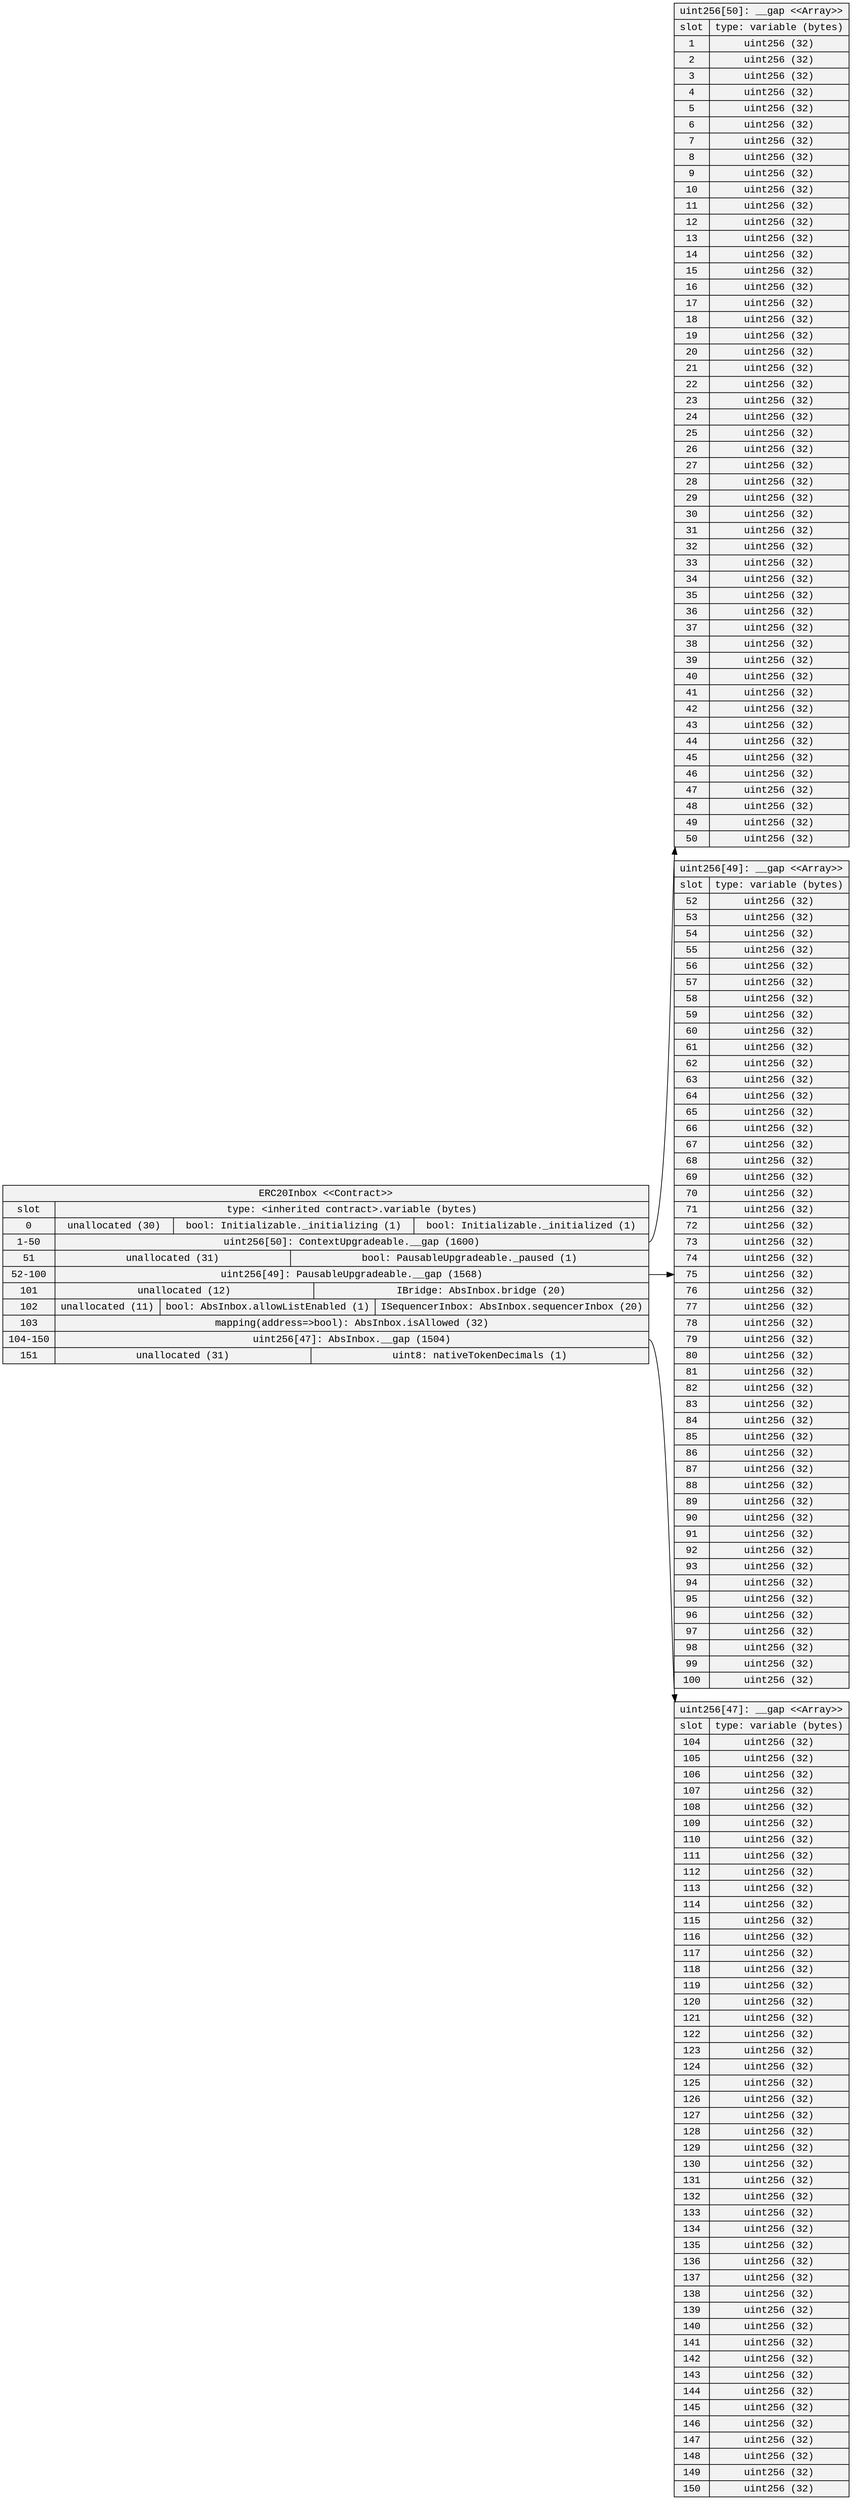 
digraph StorageDiagram {
rankdir=LR
color=black
arrowhead=open
node [shape=record, style=filled, fillcolor=gray95 fontname="Courier New"]
4 [label="ERC20Inbox \<\<Contract\>\>\n | {{ slot| 0 | 1-50 | 51 | 52-100 | 101 | 102 | 103 | 104-150 | 151 } | { type: \<inherited contract\>.variable (bytes) | {  unallocated (30)  |  bool: Initializable._initializing (1)  |  bool: Initializable._initialized (1) } | { <53> uint256[50]: ContextUpgradeable.__gap (1600) } | {  unallocated (31)  |  bool: PausableUpgradeable._paused (1) } | { <104> uint256[49]: PausableUpgradeable.__gap (1568) } | {  unallocated (12)  |  IBridge: AbsInbox.bridge (20) } | {  unallocated (11)  |  bool: AbsInbox.allowListEnabled (1)  |  ISequencerInbox: AbsInbox.sequencerInbox (20) } | {  mapping\(address=\>bool\): AbsInbox.isAllowed (32) } | { <156> uint256[47]: AbsInbox.__gap (1504) } | {  unallocated (31)  |  uint8: nativeTokenDecimals (1) }}}"]

1 [label="uint256[50]: __gap \<\<Array\>\>\n | {{ slot| 1 | 2 | 3 | 4 | 5 | 6 | 7 | 8 | 9 | 10 | 11 | 12 | 13 | 14 | 15 | 16 | 17 | 18 | 19 | 20 | 21 | 22 | 23 | 24 | 25 | 26 | 27 | 28 | 29 | 30 | 31 | 32 | 33 | 34 | 35 | 36 | 37 | 38 | 39 | 40 | 41 | 42 | 43 | 44 | 45 | 46 | 47 | 48 | 49 | 50 } | { type: variable (bytes) | {  uint256 (32) } | {  uint256 (32) } | {  uint256 (32) } | {  uint256 (32) } | {  uint256 (32) } | {  uint256 (32) } | {  uint256 (32) } | {  uint256 (32) } | {  uint256 (32) } | {  uint256 (32) } | {  uint256 (32) } | {  uint256 (32) } | {  uint256 (32) } | {  uint256 (32) } | {  uint256 (32) } | {  uint256 (32) } | {  uint256 (32) } | {  uint256 (32) } | {  uint256 (32) } | {  uint256 (32) } | {  uint256 (32) } | {  uint256 (32) } | {  uint256 (32) } | {  uint256 (32) } | {  uint256 (32) } | {  uint256 (32) } | {  uint256 (32) } | {  uint256 (32) } | {  uint256 (32) } | {  uint256 (32) } | {  uint256 (32) } | {  uint256 (32) } | {  uint256 (32) } | {  uint256 (32) } | {  uint256 (32) } | {  uint256 (32) } | {  uint256 (32) } | {  uint256 (32) } | {  uint256 (32) } | {  uint256 (32) } | {  uint256 (32) } | {  uint256 (32) } | {  uint256 (32) } | {  uint256 (32) } | {  uint256 (32) } | {  uint256 (32) } | {  uint256 (32) } | {  uint256 (32) } | {  uint256 (32) } | {  uint256 (32) }}}"]

2 [label="uint256[49]: __gap \<\<Array\>\>\n | {{ slot| 52 | 53 | 54 | 55 | 56 | 57 | 58 | 59 | 60 | 61 | 62 | 63 | 64 | 65 | 66 | 67 | 68 | 69 | 70 | 71 | 72 | 73 | 74 | 75 | 76 | 77 | 78 | 79 | 80 | 81 | 82 | 83 | 84 | 85 | 86 | 87 | 88 | 89 | 90 | 91 | 92 | 93 | 94 | 95 | 96 | 97 | 98 | 99 | 100 } | { type: variable (bytes) | {  uint256 (32) } | {  uint256 (32) } | {  uint256 (32) } | {  uint256 (32) } | {  uint256 (32) } | {  uint256 (32) } | {  uint256 (32) } | {  uint256 (32) } | {  uint256 (32) } | {  uint256 (32) } | {  uint256 (32) } | {  uint256 (32) } | {  uint256 (32) } | {  uint256 (32) } | {  uint256 (32) } | {  uint256 (32) } | {  uint256 (32) } | {  uint256 (32) } | {  uint256 (32) } | {  uint256 (32) } | {  uint256 (32) } | {  uint256 (32) } | {  uint256 (32) } | {  uint256 (32) } | {  uint256 (32) } | {  uint256 (32) } | {  uint256 (32) } | {  uint256 (32) } | {  uint256 (32) } | {  uint256 (32) } | {  uint256 (32) } | {  uint256 (32) } | {  uint256 (32) } | {  uint256 (32) } | {  uint256 (32) } | {  uint256 (32) } | {  uint256 (32) } | {  uint256 (32) } | {  uint256 (32) } | {  uint256 (32) } | {  uint256 (32) } | {  uint256 (32) } | {  uint256 (32) } | {  uint256 (32) } | {  uint256 (32) } | {  uint256 (32) } | {  uint256 (32) } | {  uint256 (32) } | {  uint256 (32) }}}"]

3 [label="uint256[47]: __gap \<\<Array\>\>\n | {{ slot| 104 | 105 | 106 | 107 | 108 | 109 | 110 | 111 | 112 | 113 | 114 | 115 | 116 | 117 | 118 | 119 | 120 | 121 | 122 | 123 | 124 | 125 | 126 | 127 | 128 | 129 | 130 | 131 | 132 | 133 | 134 | 135 | 136 | 137 | 138 | 139 | 140 | 141 | 142 | 143 | 144 | 145 | 146 | 147 | 148 | 149 | 150 } | { type: variable (bytes) | {  uint256 (32) } | {  uint256 (32) } | {  uint256 (32) } | {  uint256 (32) } | {  uint256 (32) } | {  uint256 (32) } | {  uint256 (32) } | {  uint256 (32) } | {  uint256 (32) } | {  uint256 (32) } | {  uint256 (32) } | {  uint256 (32) } | {  uint256 (32) } | {  uint256 (32) } | {  uint256 (32) } | {  uint256 (32) } | {  uint256 (32) } | {  uint256 (32) } | {  uint256 (32) } | {  uint256 (32) } | {  uint256 (32) } | {  uint256 (32) } | {  uint256 (32) } | {  uint256 (32) } | {  uint256 (32) } | {  uint256 (32) } | {  uint256 (32) } | {  uint256 (32) } | {  uint256 (32) } | {  uint256 (32) } | {  uint256 (32) } | {  uint256 (32) } | {  uint256 (32) } | {  uint256 (32) } | {  uint256 (32) } | {  uint256 (32) } | {  uint256 (32) } | {  uint256 (32) } | {  uint256 (32) } | {  uint256 (32) } | {  uint256 (32) } | {  uint256 (32) } | {  uint256 (32) } | {  uint256 (32) } | {  uint256 (32) } | {  uint256 (32) } | {  uint256 (32) }}}"]

 4:53 -> 1
 4:104 -> 2
 4:156 -> 3
}